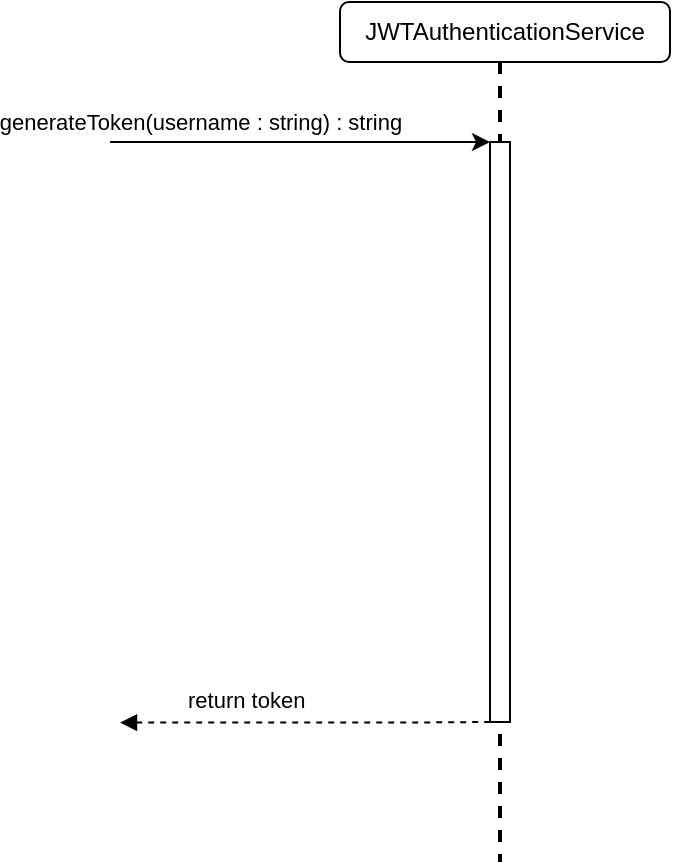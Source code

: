 <mxfile version="16.6.1" type="google" pages="3"><diagram id="r1ulNaGj6efm7nKTTHg7" name="GenerateToken"><mxGraphModel dx="946" dy="571" grid="1" gridSize="10" guides="1" tooltips="1" connect="1" arrows="1" fold="1" page="1" pageScale="1" pageWidth="850" pageHeight="1100" math="0" shadow="0"><root><mxCell id="0"/><mxCell id="1" parent="0"/><mxCell id="6o2TiAwU8nOGL8t_Zvma-1" value="JWTAuthenticationService" style="rounded=1;whiteSpace=wrap;html=1;" parent="1" vertex="1"><mxGeometry x="570" y="90" width="165" height="30" as="geometry"/></mxCell><mxCell id="6o2TiAwU8nOGL8t_Zvma-2" value="" style="line;strokeWidth=2;direction=south;html=1;dashed=1;" parent="1" vertex="1"><mxGeometry x="645" y="120" width="10" height="400" as="geometry"/></mxCell><mxCell id="6o2TiAwU8nOGL8t_Zvma-3" value="" style="html=1;points=[];perimeter=orthogonalPerimeter;" parent="1" vertex="1"><mxGeometry x="645" y="160" width="10" height="290" as="geometry"/></mxCell><mxCell id="6o2TiAwU8nOGL8t_Zvma-4" value="" style="endArrow=classic;html=1;rounded=0;" parent="1" edge="1"><mxGeometry width="50" height="50" relative="1" as="geometry"><mxPoint x="455" y="160" as="sourcePoint"/><mxPoint x="645" y="160" as="targetPoint"/></mxGeometry></mxCell><mxCell id="6o2TiAwU8nOGL8t_Zvma-5" value="&lt;div style=&quot;text-align: left&quot;&gt;&lt;div style=&quot;text-align: left&quot;&gt;&lt;span&gt;generateToken(username : string) : string&lt;/span&gt;&lt;br&gt;&lt;/div&gt;&lt;/div&gt;" style="edgeLabel;html=1;align=center;verticalAlign=middle;resizable=0;points=[];" parent="6o2TiAwU8nOGL8t_Zvma-4" vertex="1" connectable="0"><mxGeometry x="0.567" y="-1" relative="1" as="geometry"><mxPoint x="-104" y="-11" as="offset"/></mxGeometry></mxCell><mxCell id="6o2TiAwU8nOGL8t_Zvma-12" value="" style="endArrow=none;endFill=0;html=1;edgeStyle=orthogonalEdgeStyle;align=left;verticalAlign=top;rounded=0;startArrow=block;startFill=1;dashed=1;" parent="1" edge="1"><mxGeometry x="-1" relative="1" as="geometry"><mxPoint x="460" y="450.26" as="sourcePoint"/><mxPoint x="645" y="450.0" as="targetPoint"/><Array as="points"><mxPoint x="600" y="449.95"/><mxPoint x="600" y="449.95"/></Array></mxGeometry></mxCell><mxCell id="6o2TiAwU8nOGL8t_Zvma-13" value="return token" style="edgeLabel;resizable=0;html=1;align=left;verticalAlign=bottom;" parent="6o2TiAwU8nOGL8t_Zvma-12" connectable="0" vertex="1"><mxGeometry x="-1" relative="1" as="geometry"><mxPoint x="32" y="-3" as="offset"/></mxGeometry></mxCell></root></mxGraphModel></diagram><diagram id="ffwi65zRQVG9FOQ5twZ0" name="ValidateClaimsSuccess"><mxGraphModel dx="946" dy="571" grid="1" gridSize="10" guides="1" tooltips="1" connect="1" arrows="1" fold="1" page="1" pageScale="1" pageWidth="850" pageHeight="1100" math="0" shadow="0"><root><mxCell id="XcjOhPI8b4_6stztXh20-0"/><mxCell id="XcjOhPI8b4_6stztXh20-1" parent="XcjOhPI8b4_6stztXh20-0"/><mxCell id="L8V7_m7sotN3Yu0F11vW-12" value="JWTAuthenticationService" style="rounded=1;whiteSpace=wrap;html=1;" parent="XcjOhPI8b4_6stztXh20-1" vertex="1"><mxGeometry x="580" y="100" width="165" height="30" as="geometry"/></mxCell><mxCell id="L8V7_m7sotN3Yu0F11vW-13" value="" style="line;strokeWidth=2;direction=south;html=1;dashed=1;" parent="XcjOhPI8b4_6stztXh20-1" vertex="1"><mxGeometry x="655" y="130" width="10" height="400" as="geometry"/></mxCell><mxCell id="L8V7_m7sotN3Yu0F11vW-14" value="" style="html=1;points=[];perimeter=orthogonalPerimeter;" parent="XcjOhPI8b4_6stztXh20-1" vertex="1"><mxGeometry x="655" y="170" width="10" height="290" as="geometry"/></mxCell><mxCell id="L8V7_m7sotN3Yu0F11vW-15" value="" style="endArrow=classic;html=1;rounded=0;" parent="XcjOhPI8b4_6stztXh20-1" edge="1"><mxGeometry width="50" height="50" relative="1" as="geometry"><mxPoint x="465" y="170" as="sourcePoint"/><mxPoint x="655" y="170" as="targetPoint"/></mxGeometry></mxCell><mxCell id="L8V7_m7sotN3Yu0F11vW-16" value="&lt;div style=&quot;text-align: left&quot;&gt;&lt;div style=&quot;text-align: left&quot;&gt;&lt;span&gt;ValidateToken(token : string) : Bool&lt;/span&gt;&lt;br&gt;&lt;/div&gt;&lt;/div&gt;" style="edgeLabel;html=1;align=center;verticalAlign=middle;resizable=0;points=[];" parent="L8V7_m7sotN3Yu0F11vW-15" vertex="1" connectable="0"><mxGeometry x="0.567" y="-1" relative="1" as="geometry"><mxPoint x="-134" y="-11" as="offset"/></mxGeometry></mxCell><mxCell id="L8V7_m7sotN3Yu0F11vW-19" value="" style="endArrow=none;endFill=0;html=1;edgeStyle=orthogonalEdgeStyle;align=left;verticalAlign=top;rounded=0;startArrow=block;startFill=1;dashed=1;" parent="XcjOhPI8b4_6stztXh20-1" edge="1"><mxGeometry x="-1" relative="1" as="geometry"><mxPoint x="470" y="460.26" as="sourcePoint"/><mxPoint x="655" y="460.0" as="targetPoint"/><Array as="points"><mxPoint x="610" y="459.95"/><mxPoint x="610" y="459.95"/></Array></mxGeometry></mxCell><mxCell id="L8V7_m7sotN3Yu0F11vW-20" value="return true" style="edgeLabel;resizable=0;html=1;align=left;verticalAlign=bottom;" parent="L8V7_m7sotN3Yu0F11vW-19" connectable="0" vertex="1"><mxGeometry x="-1" relative="1" as="geometry"><mxPoint x="32" y="-3" as="offset"/></mxGeometry></mxCell><mxCell id="L8V7_m7sotN3Yu0F11vW-21" value="ValidateToken Success" style="text;html=1;strokeColor=none;fillColor=none;align=center;verticalAlign=middle;whiteSpace=wrap;rounded=0;" parent="XcjOhPI8b4_6stztXh20-1" vertex="1"><mxGeometry x="597.5" y="30" width="130" height="30" as="geometry"/></mxCell></root></mxGraphModel></diagram><diagram name="ValidateTokenFail" id="mOoj_3mu3KMHwnZh-lCf"><mxGraphModel dx="946" dy="571" grid="1" gridSize="10" guides="1" tooltips="1" connect="1" arrows="1" fold="1" page="1" pageScale="1" pageWidth="850" pageHeight="1100" math="0" shadow="0"><root><mxCell id="Xh0Q0vgPKdYkz2BvJRzx-0"/><mxCell id="Xh0Q0vgPKdYkz2BvJRzx-1" parent="Xh0Q0vgPKdYkz2BvJRzx-0"/><mxCell id="Xh0Q0vgPKdYkz2BvJRzx-2" value="JWTAuthenticationService" style="rounded=1;whiteSpace=wrap;html=1;" vertex="1" parent="Xh0Q0vgPKdYkz2BvJRzx-1"><mxGeometry x="580" y="100" width="165" height="30" as="geometry"/></mxCell><mxCell id="Xh0Q0vgPKdYkz2BvJRzx-3" value="" style="line;strokeWidth=2;direction=south;html=1;dashed=1;" vertex="1" parent="Xh0Q0vgPKdYkz2BvJRzx-1"><mxGeometry x="655" y="130" width="10" height="400" as="geometry"/></mxCell><mxCell id="Xh0Q0vgPKdYkz2BvJRzx-4" value="" style="html=1;points=[];perimeter=orthogonalPerimeter;" vertex="1" parent="Xh0Q0vgPKdYkz2BvJRzx-1"><mxGeometry x="655" y="170" width="10" height="290" as="geometry"/></mxCell><mxCell id="Xh0Q0vgPKdYkz2BvJRzx-5" value="" style="endArrow=classic;html=1;rounded=0;" edge="1" parent="Xh0Q0vgPKdYkz2BvJRzx-1"><mxGeometry width="50" height="50" relative="1" as="geometry"><mxPoint x="465" y="170" as="sourcePoint"/><mxPoint x="655" y="170" as="targetPoint"/></mxGeometry></mxCell><mxCell id="Xh0Q0vgPKdYkz2BvJRzx-6" value="&lt;div style=&quot;text-align: left&quot;&gt;&lt;div style=&quot;text-align: left&quot;&gt;&lt;span&gt;ValidateToken(token : string) : Bool&lt;/span&gt;&lt;br&gt;&lt;/div&gt;&lt;/div&gt;" style="edgeLabel;html=1;align=center;verticalAlign=middle;resizable=0;points=[];" vertex="1" connectable="0" parent="Xh0Q0vgPKdYkz2BvJRzx-5"><mxGeometry x="0.567" y="-1" relative="1" as="geometry"><mxPoint x="-134" y="-11" as="offset"/></mxGeometry></mxCell><mxCell id="Xh0Q0vgPKdYkz2BvJRzx-7" value="" style="endArrow=none;endFill=0;html=1;edgeStyle=orthogonalEdgeStyle;align=left;verticalAlign=top;rounded=0;startArrow=block;startFill=1;dashed=1;" edge="1" parent="Xh0Q0vgPKdYkz2BvJRzx-1"><mxGeometry x="-1" relative="1" as="geometry"><mxPoint x="470" y="460.26" as="sourcePoint"/><mxPoint x="655" y="460.0" as="targetPoint"/><Array as="points"><mxPoint x="610" y="459.95"/><mxPoint x="610" y="459.95"/></Array></mxGeometry></mxCell><mxCell id="Xh0Q0vgPKdYkz2BvJRzx-8" value="return false" style="edgeLabel;resizable=0;html=1;align=left;verticalAlign=bottom;" connectable="0" vertex="1" parent="Xh0Q0vgPKdYkz2BvJRzx-7"><mxGeometry x="-1" relative="1" as="geometry"><mxPoint x="32" y="-3" as="offset"/></mxGeometry></mxCell><mxCell id="Xh0Q0vgPKdYkz2BvJRzx-9" value="ValidateToken Success" style="text;html=1;strokeColor=none;fillColor=none;align=center;verticalAlign=middle;whiteSpace=wrap;rounded=0;" vertex="1" parent="Xh0Q0vgPKdYkz2BvJRzx-1"><mxGeometry x="597.5" y="30" width="130" height="30" as="geometry"/></mxCell></root></mxGraphModel></diagram></mxfile>
